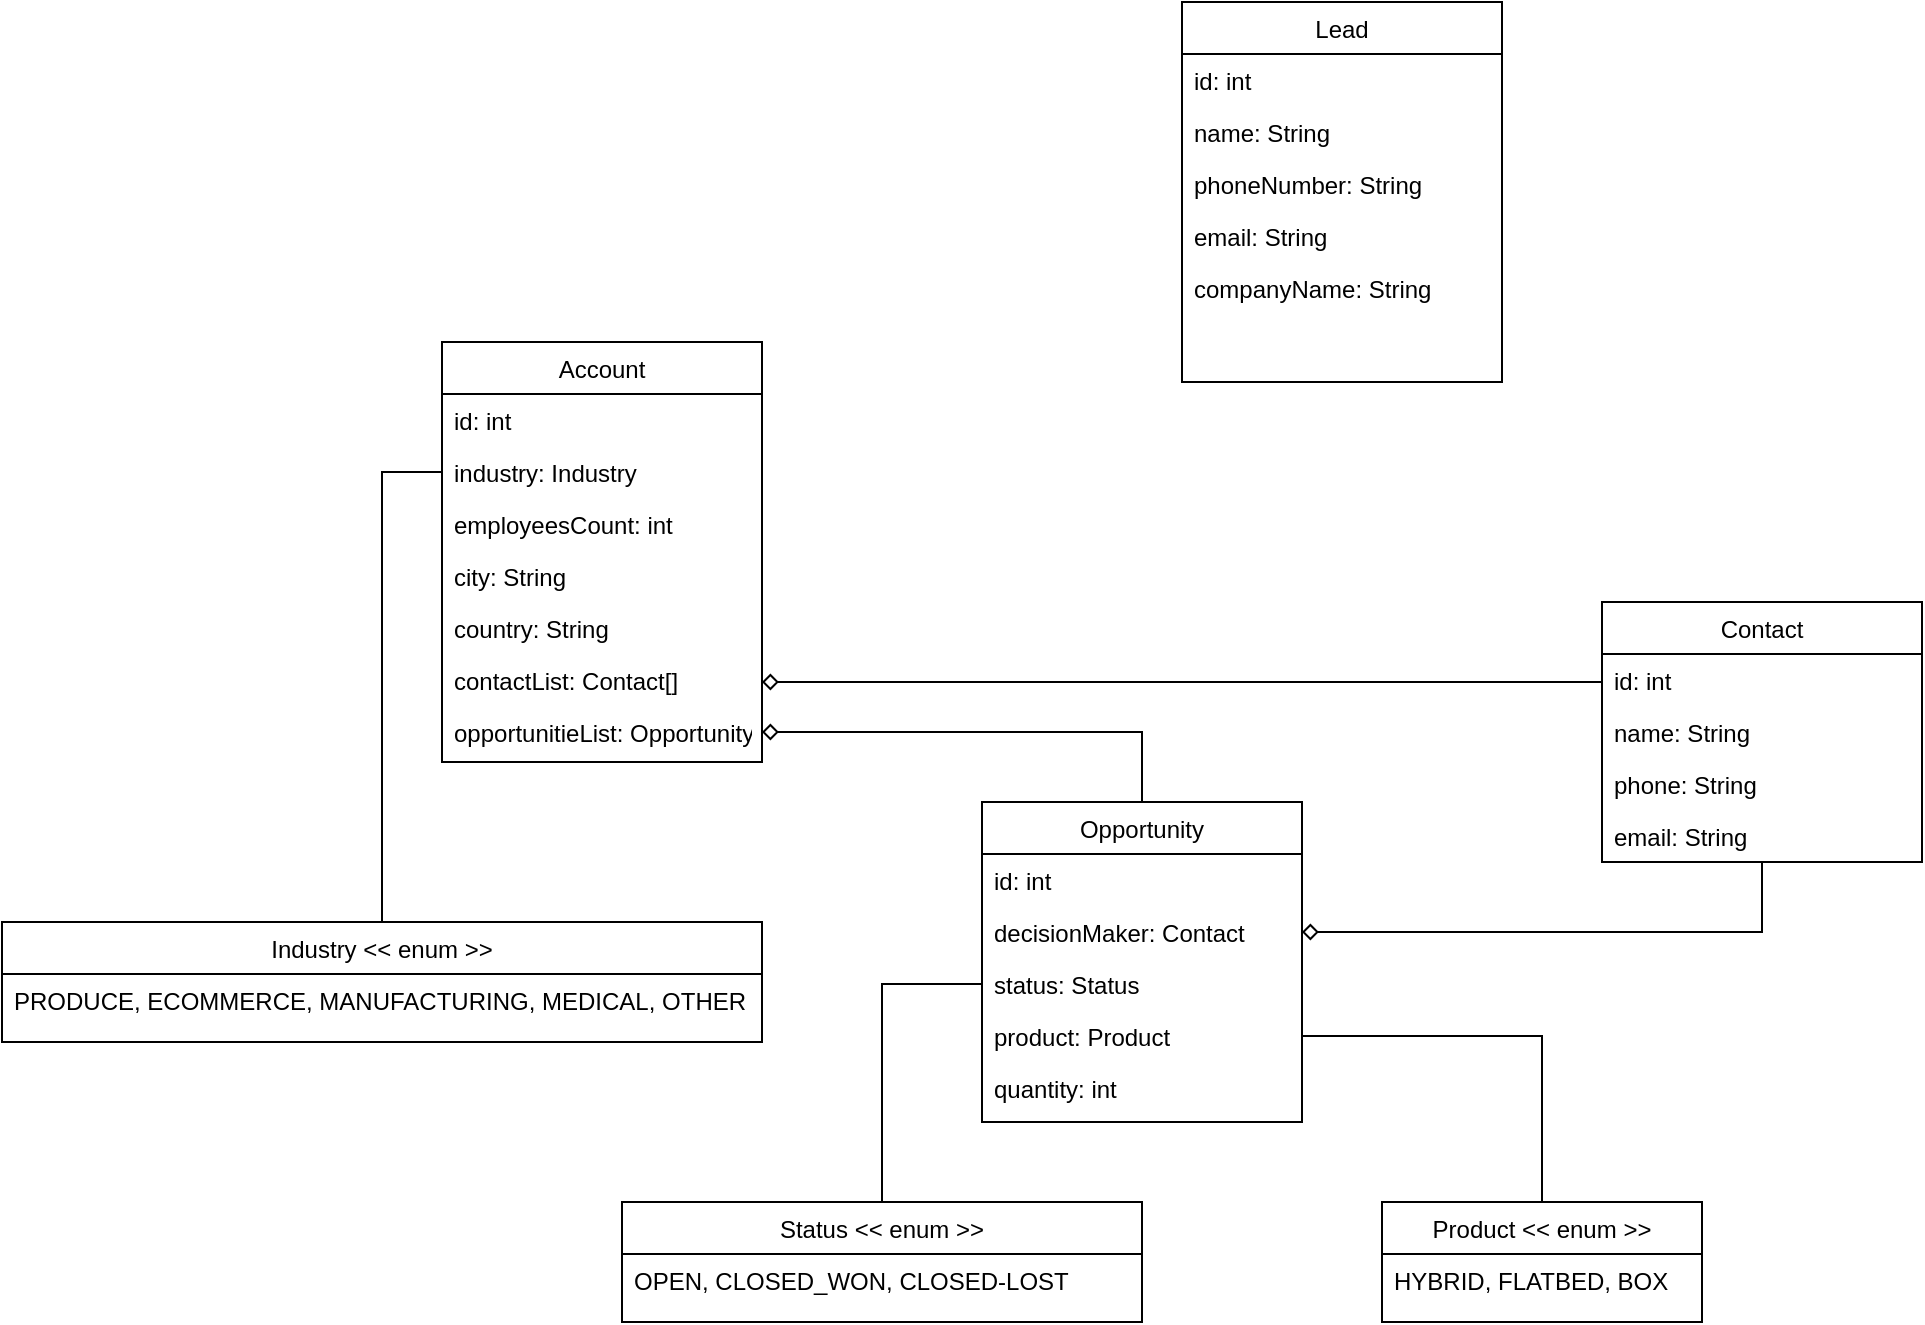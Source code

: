 <mxfile version="20.1.1" type="device"><diagram id="C5RBs43oDa-KdzZeNtuy" name="Page-1"><mxGraphModel dx="1453" dy="1900" grid="1" gridSize="10" guides="1" tooltips="1" connect="1" arrows="1" fold="1" page="1" pageScale="1" pageWidth="827" pageHeight="1169" math="0" shadow="0"><root><mxCell id="WIyWlLk6GJQsqaUBKTNV-0"/><mxCell id="WIyWlLk6GJQsqaUBKTNV-1" parent="WIyWlLk6GJQsqaUBKTNV-0"/><mxCell id="zkfFHV4jXpPFQw0GAbJ--0" value="Lead" style="swimlane;fontStyle=0;align=center;verticalAlign=top;childLayout=stackLayout;horizontal=1;startSize=26;horizontalStack=0;resizeParent=1;resizeLast=0;collapsible=1;marginBottom=0;rounded=0;shadow=0;strokeWidth=1;" parent="WIyWlLk6GJQsqaUBKTNV-1" vertex="1"><mxGeometry x="170" y="-60" width="160" height="190" as="geometry"><mxRectangle x="230" y="140" width="160" height="26" as="alternateBounds"/></mxGeometry></mxCell><mxCell id="c6gYtdJWWNHuCRGwtT2l-10" value="id: int" style="text;align=left;verticalAlign=top;spacingLeft=4;spacingRight=4;overflow=hidden;rotatable=0;points=[[0,0.5],[1,0.5]];portConstraint=eastwest;" parent="zkfFHV4jXpPFQw0GAbJ--0" vertex="1"><mxGeometry y="26" width="160" height="26" as="geometry"/></mxCell><mxCell id="zkfFHV4jXpPFQw0GAbJ--1" value="name: String" style="text;align=left;verticalAlign=top;spacingLeft=4;spacingRight=4;overflow=hidden;rotatable=0;points=[[0,0.5],[1,0.5]];portConstraint=eastwest;" parent="zkfFHV4jXpPFQw0GAbJ--0" vertex="1"><mxGeometry y="52" width="160" height="26" as="geometry"/></mxCell><mxCell id="zkfFHV4jXpPFQw0GAbJ--2" value="phoneNumber: String" style="text;align=left;verticalAlign=top;spacingLeft=4;spacingRight=4;overflow=hidden;rotatable=0;points=[[0,0.5],[1,0.5]];portConstraint=eastwest;rounded=0;shadow=0;html=0;" parent="zkfFHV4jXpPFQw0GAbJ--0" vertex="1"><mxGeometry y="78" width="160" height="26" as="geometry"/></mxCell><mxCell id="zkfFHV4jXpPFQw0GAbJ--3" value="email: String" style="text;align=left;verticalAlign=top;spacingLeft=4;spacingRight=4;overflow=hidden;rotatable=0;points=[[0,0.5],[1,0.5]];portConstraint=eastwest;rounded=0;shadow=0;html=0;" parent="zkfFHV4jXpPFQw0GAbJ--0" vertex="1"><mxGeometry y="104" width="160" height="26" as="geometry"/></mxCell><mxCell id="c6gYtdJWWNHuCRGwtT2l-9" value="companyName: String" style="text;align=left;verticalAlign=top;spacingLeft=4;spacingRight=4;overflow=hidden;rotatable=0;points=[[0,0.5],[1,0.5]];portConstraint=eastwest;rounded=0;shadow=0;html=0;" parent="zkfFHV4jXpPFQw0GAbJ--0" vertex="1"><mxGeometry y="130" width="160" height="26" as="geometry"/></mxCell><mxCell id="Ro1PSNQykEGbdcAfcf3c-0" value="Account" style="swimlane;fontStyle=0;align=center;verticalAlign=top;childLayout=stackLayout;horizontal=1;startSize=26;horizontalStack=0;resizeParent=1;resizeLast=0;collapsible=1;marginBottom=0;rounded=0;shadow=0;strokeWidth=1;" parent="WIyWlLk6GJQsqaUBKTNV-1" vertex="1"><mxGeometry x="-200" y="110" width="160" height="210" as="geometry"><mxRectangle x="230" y="140" width="160" height="26" as="alternateBounds"/></mxGeometry></mxCell><mxCell id="c6gYtdJWWNHuCRGwtT2l-19" value="id: int" style="text;align=left;verticalAlign=top;spacingLeft=4;spacingRight=4;overflow=hidden;rotatable=0;points=[[0,0.5],[1,0.5]];portConstraint=eastwest;" parent="Ro1PSNQykEGbdcAfcf3c-0" vertex="1"><mxGeometry y="26" width="160" height="26" as="geometry"/></mxCell><mxCell id="Ro1PSNQykEGbdcAfcf3c-1" value="industry: Industry" style="text;align=left;verticalAlign=top;spacingLeft=4;spacingRight=4;overflow=hidden;rotatable=0;points=[[0,0.5],[1,0.5]];portConstraint=eastwest;" parent="Ro1PSNQykEGbdcAfcf3c-0" vertex="1"><mxGeometry y="52" width="160" height="26" as="geometry"/></mxCell><mxCell id="Ro1PSNQykEGbdcAfcf3c-2" value="employeesCount: int" style="text;align=left;verticalAlign=top;spacingLeft=4;spacingRight=4;overflow=hidden;rotatable=0;points=[[0,0.5],[1,0.5]];portConstraint=eastwest;rounded=0;shadow=0;html=0;" parent="Ro1PSNQykEGbdcAfcf3c-0" vertex="1"><mxGeometry y="78" width="160" height="26" as="geometry"/></mxCell><mxCell id="Ro1PSNQykEGbdcAfcf3c-3" value="city: String" style="text;align=left;verticalAlign=top;spacingLeft=4;spacingRight=4;overflow=hidden;rotatable=0;points=[[0,0.5],[1,0.5]];portConstraint=eastwest;rounded=0;shadow=0;html=0;" parent="Ro1PSNQykEGbdcAfcf3c-0" vertex="1"><mxGeometry y="104" width="160" height="26" as="geometry"/></mxCell><mxCell id="c6gYtdJWWNHuCRGwtT2l-11" value="country: String" style="text;align=left;verticalAlign=top;spacingLeft=4;spacingRight=4;overflow=hidden;rotatable=0;points=[[0,0.5],[1,0.5]];portConstraint=eastwest;rounded=0;shadow=0;html=0;" parent="Ro1PSNQykEGbdcAfcf3c-0" vertex="1"><mxGeometry y="130" width="160" height="26" as="geometry"/></mxCell><mxCell id="c6gYtdJWWNHuCRGwtT2l-12" value="contactList: Contact[]" style="text;align=left;verticalAlign=top;spacingLeft=4;spacingRight=4;overflow=hidden;rotatable=0;points=[[0,0.5],[1,0.5]];portConstraint=eastwest;rounded=0;shadow=0;html=0;" parent="Ro1PSNQykEGbdcAfcf3c-0" vertex="1"><mxGeometry y="156" width="160" height="26" as="geometry"/></mxCell><mxCell id="c6gYtdJWWNHuCRGwtT2l-13" value="opportunitieList: Opportunity[]" style="text;align=left;verticalAlign=top;spacingLeft=4;spacingRight=4;overflow=hidden;rotatable=0;points=[[0,0.5],[1,0.5]];portConstraint=eastwest;rounded=0;shadow=0;html=0;" parent="Ro1PSNQykEGbdcAfcf3c-0" vertex="1"><mxGeometry y="182" width="160" height="26" as="geometry"/></mxCell><mxCell id="Ro1PSNQykEGbdcAfcf3c-56" style="edgeStyle=orthogonalEdgeStyle;rounded=0;orthogonalLoop=1;jettySize=auto;html=1;entryX=1;entryY=0.5;entryDx=0;entryDy=0;endArrow=diamond;endFill=0;" parent="WIyWlLk6GJQsqaUBKTNV-1" source="Ro1PSNQykEGbdcAfcf3c-6" target="Ro1PSNQykEGbdcAfcf3c-13" edge="1"><mxGeometry relative="1" as="geometry"/></mxCell><mxCell id="c6gYtdJWWNHuCRGwtT2l-15" style="edgeStyle=orthogonalEdgeStyle;rounded=0;orthogonalLoop=1;jettySize=auto;html=1;endArrow=diamond;endFill=0;" parent="WIyWlLk6GJQsqaUBKTNV-1" source="Ro1PSNQykEGbdcAfcf3c-6" edge="1"><mxGeometry relative="1" as="geometry"><Array as="points"><mxPoint x="130" y="280"/><mxPoint x="130" y="280"/></Array><mxPoint x="-40" y="280" as="targetPoint"/></mxGeometry></mxCell><mxCell id="Ro1PSNQykEGbdcAfcf3c-6" value="Contact" style="swimlane;fontStyle=0;align=center;verticalAlign=top;childLayout=stackLayout;horizontal=1;startSize=26;horizontalStack=0;resizeParent=1;resizeLast=0;collapsible=1;marginBottom=0;rounded=0;shadow=0;strokeWidth=1;" parent="WIyWlLk6GJQsqaUBKTNV-1" vertex="1"><mxGeometry x="380" y="240" width="160" height="130" as="geometry"><mxRectangle x="230" y="140" width="160" height="26" as="alternateBounds"/></mxGeometry></mxCell><mxCell id="c6gYtdJWWNHuCRGwtT2l-17" value="id: int" style="text;align=left;verticalAlign=top;spacingLeft=4;spacingRight=4;overflow=hidden;rotatable=0;points=[[0,0.5],[1,0.5]];portConstraint=eastwest;" parent="Ro1PSNQykEGbdcAfcf3c-6" vertex="1"><mxGeometry y="26" width="160" height="26" as="geometry"/></mxCell><mxCell id="Ro1PSNQykEGbdcAfcf3c-7" value="name: String" style="text;align=left;verticalAlign=top;spacingLeft=4;spacingRight=4;overflow=hidden;rotatable=0;points=[[0,0.5],[1,0.5]];portConstraint=eastwest;" parent="Ro1PSNQykEGbdcAfcf3c-6" vertex="1"><mxGeometry y="52" width="160" height="26" as="geometry"/></mxCell><mxCell id="Ro1PSNQykEGbdcAfcf3c-8" value="phone: String" style="text;align=left;verticalAlign=top;spacingLeft=4;spacingRight=4;overflow=hidden;rotatable=0;points=[[0,0.5],[1,0.5]];portConstraint=eastwest;rounded=0;shadow=0;html=0;" parent="Ro1PSNQykEGbdcAfcf3c-6" vertex="1"><mxGeometry y="78" width="160" height="26" as="geometry"/></mxCell><mxCell id="Ro1PSNQykEGbdcAfcf3c-9" value="email: String" style="text;align=left;verticalAlign=top;spacingLeft=4;spacingRight=4;overflow=hidden;rotatable=0;points=[[0,0.5],[1,0.5]];portConstraint=eastwest;rounded=0;shadow=0;html=0;" parent="Ro1PSNQykEGbdcAfcf3c-6" vertex="1"><mxGeometry y="104" width="160" height="26" as="geometry"/></mxCell><mxCell id="c6gYtdJWWNHuCRGwtT2l-14" style="edgeStyle=orthogonalEdgeStyle;rounded=0;orthogonalLoop=1;jettySize=auto;html=1;entryX=1;entryY=0.5;entryDx=0;entryDy=0;endArrow=diamond;endFill=0;" parent="WIyWlLk6GJQsqaUBKTNV-1" source="Ro1PSNQykEGbdcAfcf3c-12" target="c6gYtdJWWNHuCRGwtT2l-13" edge="1"><mxGeometry relative="1" as="geometry"/></mxCell><mxCell id="Ro1PSNQykEGbdcAfcf3c-12" value="Opportunity" style="swimlane;fontStyle=0;align=center;verticalAlign=top;childLayout=stackLayout;horizontal=1;startSize=26;horizontalStack=0;resizeParent=1;resizeLast=0;collapsible=1;marginBottom=0;rounded=0;shadow=0;strokeWidth=1;" parent="WIyWlLk6GJQsqaUBKTNV-1" vertex="1"><mxGeometry x="70" y="340" width="160" height="160" as="geometry"><mxRectangle x="230" y="140" width="160" height="26" as="alternateBounds"/></mxGeometry></mxCell><mxCell id="c6gYtdJWWNHuCRGwtT2l-16" value="id: int" style="text;align=left;verticalAlign=top;spacingLeft=4;spacingRight=4;overflow=hidden;rotatable=0;points=[[0,0.5],[1,0.5]];portConstraint=eastwest;" parent="Ro1PSNQykEGbdcAfcf3c-12" vertex="1"><mxGeometry y="26" width="160" height="26" as="geometry"/></mxCell><mxCell id="Ro1PSNQykEGbdcAfcf3c-13" value="decisionMaker: Contact" style="text;align=left;verticalAlign=top;spacingLeft=4;spacingRight=4;overflow=hidden;rotatable=0;points=[[0,0.5],[1,0.5]];portConstraint=eastwest;" parent="Ro1PSNQykEGbdcAfcf3c-12" vertex="1"><mxGeometry y="52" width="160" height="26" as="geometry"/></mxCell><mxCell id="Ro1PSNQykEGbdcAfcf3c-40" value="status: Status" style="text;align=left;verticalAlign=top;spacingLeft=4;spacingRight=4;overflow=hidden;rotatable=0;points=[[0,0.5],[1,0.5]];portConstraint=eastwest;" parent="Ro1PSNQykEGbdcAfcf3c-12" vertex="1"><mxGeometry y="78" width="160" height="26" as="geometry"/></mxCell><mxCell id="Ro1PSNQykEGbdcAfcf3c-55" value="product: Product" style="text;align=left;verticalAlign=top;spacingLeft=4;spacingRight=4;overflow=hidden;rotatable=0;points=[[0,0.5],[1,0.5]];portConstraint=eastwest;" parent="Ro1PSNQykEGbdcAfcf3c-12" vertex="1"><mxGeometry y="104" width="160" height="26" as="geometry"/></mxCell><mxCell id="c6gYtdJWWNHuCRGwtT2l-1" value="quantity: int" style="text;align=left;verticalAlign=top;spacingLeft=4;spacingRight=4;overflow=hidden;rotatable=0;points=[[0,0.5],[1,0.5]];portConstraint=eastwest;" parent="Ro1PSNQykEGbdcAfcf3c-12" vertex="1"><mxGeometry y="130" width="160" height="26" as="geometry"/></mxCell><mxCell id="c6gYtdJWWNHuCRGwtT2l-0" style="edgeStyle=orthogonalEdgeStyle;rounded=0;orthogonalLoop=1;jettySize=auto;html=1;entryX=1;entryY=0.5;entryDx=0;entryDy=0;endArrow=none;endFill=0;" parent="WIyWlLk6GJQsqaUBKTNV-1" source="Ro1PSNQykEGbdcAfcf3c-30" target="Ro1PSNQykEGbdcAfcf3c-55" edge="1"><mxGeometry relative="1" as="geometry"/></mxCell><mxCell id="Ro1PSNQykEGbdcAfcf3c-30" value="Product &lt;&lt; enum &gt;&gt;" style="swimlane;fontStyle=0;align=center;verticalAlign=top;childLayout=stackLayout;horizontal=1;startSize=26;horizontalStack=0;resizeParent=1;resizeLast=0;collapsible=1;marginBottom=0;rounded=0;shadow=0;strokeWidth=1;" parent="WIyWlLk6GJQsqaUBKTNV-1" vertex="1"><mxGeometry x="270" y="540" width="160" height="60" as="geometry"><mxRectangle x="230" y="140" width="160" height="26" as="alternateBounds"/></mxGeometry></mxCell><mxCell id="c6gYtdJWWNHuCRGwtT2l-18" value="HYBRID, FLATBED, BOX" style="text;align=left;verticalAlign=top;spacingLeft=4;spacingRight=4;overflow=hidden;rotatable=0;points=[[0,0.5],[1,0.5]];portConstraint=eastwest;rounded=0;shadow=0;html=0;" parent="Ro1PSNQykEGbdcAfcf3c-30" vertex="1"><mxGeometry y="26" width="160" height="26" as="geometry"/></mxCell><mxCell id="Ro1PSNQykEGbdcAfcf3c-48" style="edgeStyle=orthogonalEdgeStyle;rounded=0;orthogonalLoop=1;jettySize=auto;html=1;entryX=0;entryY=0.5;entryDx=0;entryDy=0;endArrow=none;endFill=0;" parent="WIyWlLk6GJQsqaUBKTNV-1" source="Ro1PSNQykEGbdcAfcf3c-42" target="Ro1PSNQykEGbdcAfcf3c-40" edge="1"><mxGeometry relative="1" as="geometry"/></mxCell><mxCell id="Ro1PSNQykEGbdcAfcf3c-42" value="Status &lt;&lt; enum &gt;&gt;" style="swimlane;fontStyle=0;align=center;verticalAlign=top;childLayout=stackLayout;horizontal=1;startSize=26;horizontalStack=0;resizeParent=1;resizeLast=0;collapsible=1;marginBottom=0;rounded=0;shadow=0;strokeWidth=1;" parent="WIyWlLk6GJQsqaUBKTNV-1" vertex="1"><mxGeometry x="-110" y="540" width="260" height="60" as="geometry"><mxRectangle x="230" y="140" width="160" height="26" as="alternateBounds"/></mxGeometry></mxCell><mxCell id="Ro1PSNQykEGbdcAfcf3c-43" value="OPEN, CLOSED_WON, CLOSED-LOST" style="text;align=left;verticalAlign=top;spacingLeft=4;spacingRight=4;overflow=hidden;rotatable=0;points=[[0,0.5],[1,0.5]];portConstraint=eastwest;" parent="Ro1PSNQykEGbdcAfcf3c-42" vertex="1"><mxGeometry y="26" width="260" height="26" as="geometry"/></mxCell><mxCell id="c6gYtdJWWNHuCRGwtT2l-22" style="edgeStyle=orthogonalEdgeStyle;rounded=0;orthogonalLoop=1;jettySize=auto;html=1;entryX=0;entryY=0.5;entryDx=0;entryDy=0;endArrow=none;endFill=0;" parent="WIyWlLk6GJQsqaUBKTNV-1" source="c6gYtdJWWNHuCRGwtT2l-20" target="Ro1PSNQykEGbdcAfcf3c-1" edge="1"><mxGeometry relative="1" as="geometry"/></mxCell><mxCell id="c6gYtdJWWNHuCRGwtT2l-20" value="Industry &lt;&lt; enum &gt;&gt;" style="swimlane;fontStyle=0;align=center;verticalAlign=top;childLayout=stackLayout;horizontal=1;startSize=26;horizontalStack=0;resizeParent=1;resizeLast=0;collapsible=1;marginBottom=0;rounded=0;shadow=0;strokeWidth=1;" parent="WIyWlLk6GJQsqaUBKTNV-1" vertex="1"><mxGeometry x="-420" y="400" width="380" height="60" as="geometry"><mxRectangle x="230" y="140" width="160" height="26" as="alternateBounds"/></mxGeometry></mxCell><mxCell id="c6gYtdJWWNHuCRGwtT2l-21" value="PRODUCE, ECOMMERCE, MANUFACTURING, MEDICAL, OTHER" style="text;align=left;verticalAlign=top;spacingLeft=4;spacingRight=4;overflow=hidden;rotatable=0;points=[[0,0.5],[1,0.5]];portConstraint=eastwest;" parent="c6gYtdJWWNHuCRGwtT2l-20" vertex="1"><mxGeometry y="26" width="380" height="26" as="geometry"/></mxCell></root></mxGraphModel></diagram></mxfile>